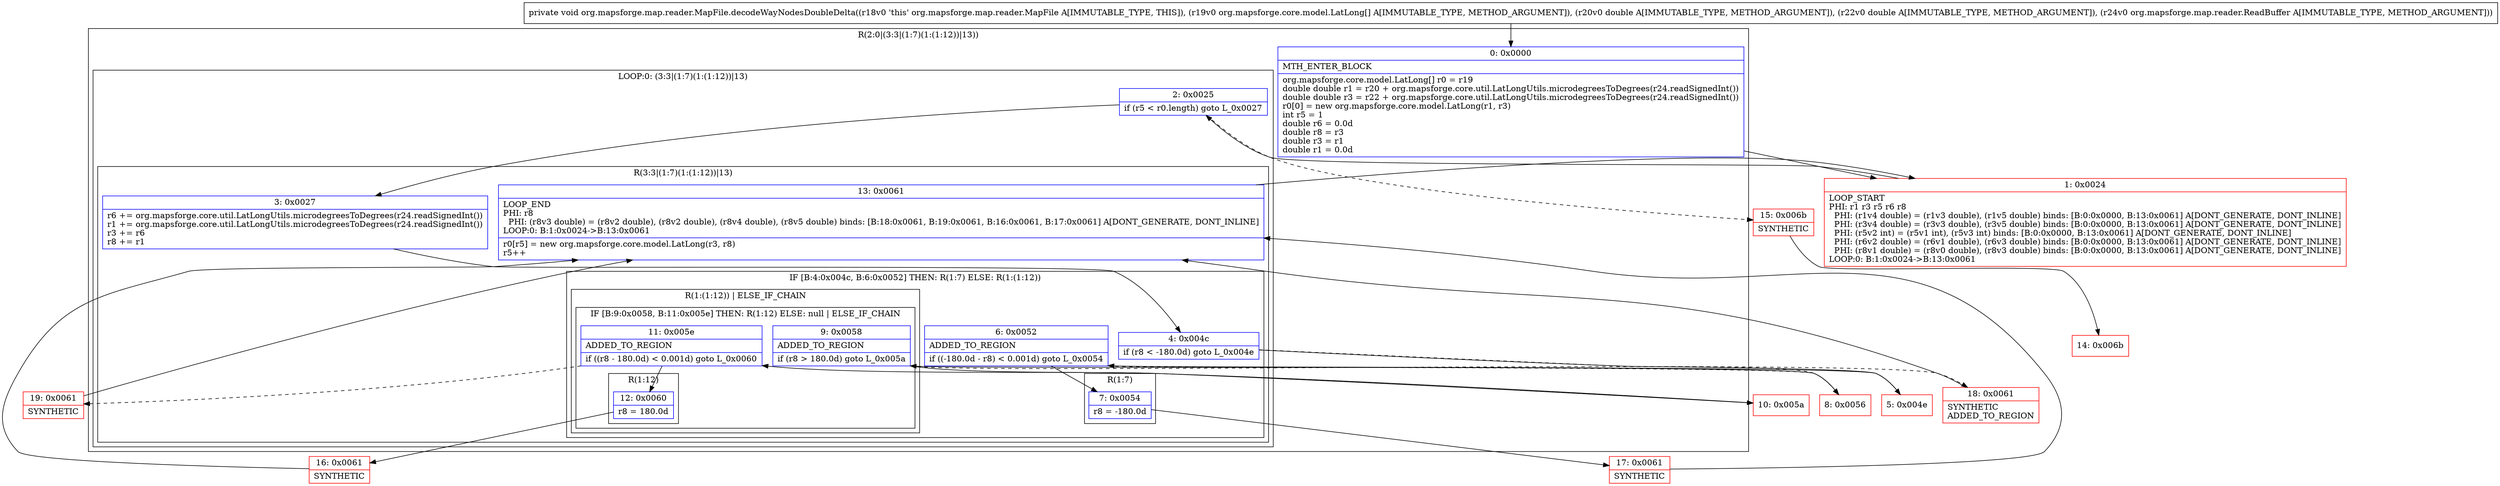 digraph "CFG fororg.mapsforge.map.reader.MapFile.decodeWayNodesDoubleDelta([Lorg\/mapsforge\/core\/model\/LatLong;DDLorg\/mapsforge\/map\/reader\/ReadBuffer;)V" {
subgraph cluster_Region_75960632 {
label = "R(2:0|(3:3|(1:7)(1:(1:12))|13))";
node [shape=record,color=blue];
Node_0 [shape=record,label="{0\:\ 0x0000|MTH_ENTER_BLOCK\l|org.mapsforge.core.model.LatLong[] r0 = r19\ldouble double r1 = r20 + org.mapsforge.core.util.LatLongUtils.microdegreesToDegrees(r24.readSignedInt())\ldouble double r3 = r22 + org.mapsforge.core.util.LatLongUtils.microdegreesToDegrees(r24.readSignedInt())\lr0[0] = new org.mapsforge.core.model.LatLong(r1, r3)\lint r5 = 1\ldouble r6 = 0.0d\ldouble r8 = r3\ldouble r3 = r1\ldouble r1 = 0.0d\l}"];
subgraph cluster_LoopRegion_1386829519 {
label = "LOOP:0: (3:3|(1:7)(1:(1:12))|13)";
node [shape=record,color=blue];
Node_2 [shape=record,label="{2\:\ 0x0025|if (r5 \< r0.length) goto L_0x0027\l}"];
subgraph cluster_Region_729942117 {
label = "R(3:3|(1:7)(1:(1:12))|13)";
node [shape=record,color=blue];
Node_3 [shape=record,label="{3\:\ 0x0027|r6 += org.mapsforge.core.util.LatLongUtils.microdegreesToDegrees(r24.readSignedInt())\lr1 += org.mapsforge.core.util.LatLongUtils.microdegreesToDegrees(r24.readSignedInt())\lr3 += r6\lr8 += r1\l}"];
subgraph cluster_IfRegion_1716696407 {
label = "IF [B:4:0x004c, B:6:0x0052] THEN: R(1:7) ELSE: R(1:(1:12))";
node [shape=record,color=blue];
Node_4 [shape=record,label="{4\:\ 0x004c|if (r8 \< \-180.0d) goto L_0x004e\l}"];
Node_6 [shape=record,label="{6\:\ 0x0052|ADDED_TO_REGION\l|if ((\-180.0d \- r8) \< 0.001d) goto L_0x0054\l}"];
subgraph cluster_Region_2119535484 {
label = "R(1:7)";
node [shape=record,color=blue];
Node_7 [shape=record,label="{7\:\ 0x0054|r8 = \-180.0d\l}"];
}
subgraph cluster_Region_812530647 {
label = "R(1:(1:12)) | ELSE_IF_CHAIN\l";
node [shape=record,color=blue];
subgraph cluster_IfRegion_1562925272 {
label = "IF [B:9:0x0058, B:11:0x005e] THEN: R(1:12) ELSE: null | ELSE_IF_CHAIN\l";
node [shape=record,color=blue];
Node_9 [shape=record,label="{9\:\ 0x0058|ADDED_TO_REGION\l|if (r8 \> 180.0d) goto L_0x005a\l}"];
Node_11 [shape=record,label="{11\:\ 0x005e|ADDED_TO_REGION\l|if ((r8 \- 180.0d) \< 0.001d) goto L_0x0060\l}"];
subgraph cluster_Region_1122454729 {
label = "R(1:12)";
node [shape=record,color=blue];
Node_12 [shape=record,label="{12\:\ 0x0060|r8 = 180.0d\l}"];
}
}
}
}
Node_13 [shape=record,label="{13\:\ 0x0061|LOOP_END\lPHI: r8 \l  PHI: (r8v3 double) = (r8v2 double), (r8v2 double), (r8v4 double), (r8v5 double) binds: [B:18:0x0061, B:19:0x0061, B:16:0x0061, B:17:0x0061] A[DONT_GENERATE, DONT_INLINE]\lLOOP:0: B:1:0x0024\-\>B:13:0x0061\l|r0[r5] = new org.mapsforge.core.model.LatLong(r3, r8)\lr5++\l}"];
}
}
}
Node_1 [shape=record,color=red,label="{1\:\ 0x0024|LOOP_START\lPHI: r1 r3 r5 r6 r8 \l  PHI: (r1v4 double) = (r1v3 double), (r1v5 double) binds: [B:0:0x0000, B:13:0x0061] A[DONT_GENERATE, DONT_INLINE]\l  PHI: (r3v4 double) = (r3v3 double), (r3v5 double) binds: [B:0:0x0000, B:13:0x0061] A[DONT_GENERATE, DONT_INLINE]\l  PHI: (r5v2 int) = (r5v1 int), (r5v3 int) binds: [B:0:0x0000, B:13:0x0061] A[DONT_GENERATE, DONT_INLINE]\l  PHI: (r6v2 double) = (r6v1 double), (r6v3 double) binds: [B:0:0x0000, B:13:0x0061] A[DONT_GENERATE, DONT_INLINE]\l  PHI: (r8v1 double) = (r8v0 double), (r8v3 double) binds: [B:0:0x0000, B:13:0x0061] A[DONT_GENERATE, DONT_INLINE]\lLOOP:0: B:1:0x0024\-\>B:13:0x0061\l}"];
Node_5 [shape=record,color=red,label="{5\:\ 0x004e}"];
Node_8 [shape=record,color=red,label="{8\:\ 0x0056}"];
Node_10 [shape=record,color=red,label="{10\:\ 0x005a}"];
Node_14 [shape=record,color=red,label="{14\:\ 0x006b}"];
Node_15 [shape=record,color=red,label="{15\:\ 0x006b|SYNTHETIC\l}"];
Node_16 [shape=record,color=red,label="{16\:\ 0x0061|SYNTHETIC\l}"];
Node_17 [shape=record,color=red,label="{17\:\ 0x0061|SYNTHETIC\l}"];
Node_18 [shape=record,color=red,label="{18\:\ 0x0061|SYNTHETIC\lADDED_TO_REGION\l}"];
Node_19 [shape=record,color=red,label="{19\:\ 0x0061|SYNTHETIC\l}"];
MethodNode[shape=record,label="{private void org.mapsforge.map.reader.MapFile.decodeWayNodesDoubleDelta((r18v0 'this' org.mapsforge.map.reader.MapFile A[IMMUTABLE_TYPE, THIS]), (r19v0 org.mapsforge.core.model.LatLong[] A[IMMUTABLE_TYPE, METHOD_ARGUMENT]), (r20v0 double A[IMMUTABLE_TYPE, METHOD_ARGUMENT]), (r22v0 double A[IMMUTABLE_TYPE, METHOD_ARGUMENT]), (r24v0 org.mapsforge.map.reader.ReadBuffer A[IMMUTABLE_TYPE, METHOD_ARGUMENT])) }"];
MethodNode -> Node_0;
Node_0 -> Node_1;
Node_2 -> Node_3;
Node_2 -> Node_15[style=dashed];
Node_3 -> Node_4;
Node_4 -> Node_5;
Node_4 -> Node_8[style=dashed];
Node_6 -> Node_7;
Node_6 -> Node_8[style=dashed];
Node_7 -> Node_17;
Node_9 -> Node_10;
Node_9 -> Node_18[style=dashed];
Node_11 -> Node_12;
Node_11 -> Node_19[style=dashed];
Node_12 -> Node_16;
Node_13 -> Node_1;
Node_1 -> Node_2;
Node_5 -> Node_6;
Node_8 -> Node_9;
Node_10 -> Node_11;
Node_15 -> Node_14;
Node_16 -> Node_13;
Node_17 -> Node_13;
Node_18 -> Node_13;
Node_19 -> Node_13;
}

